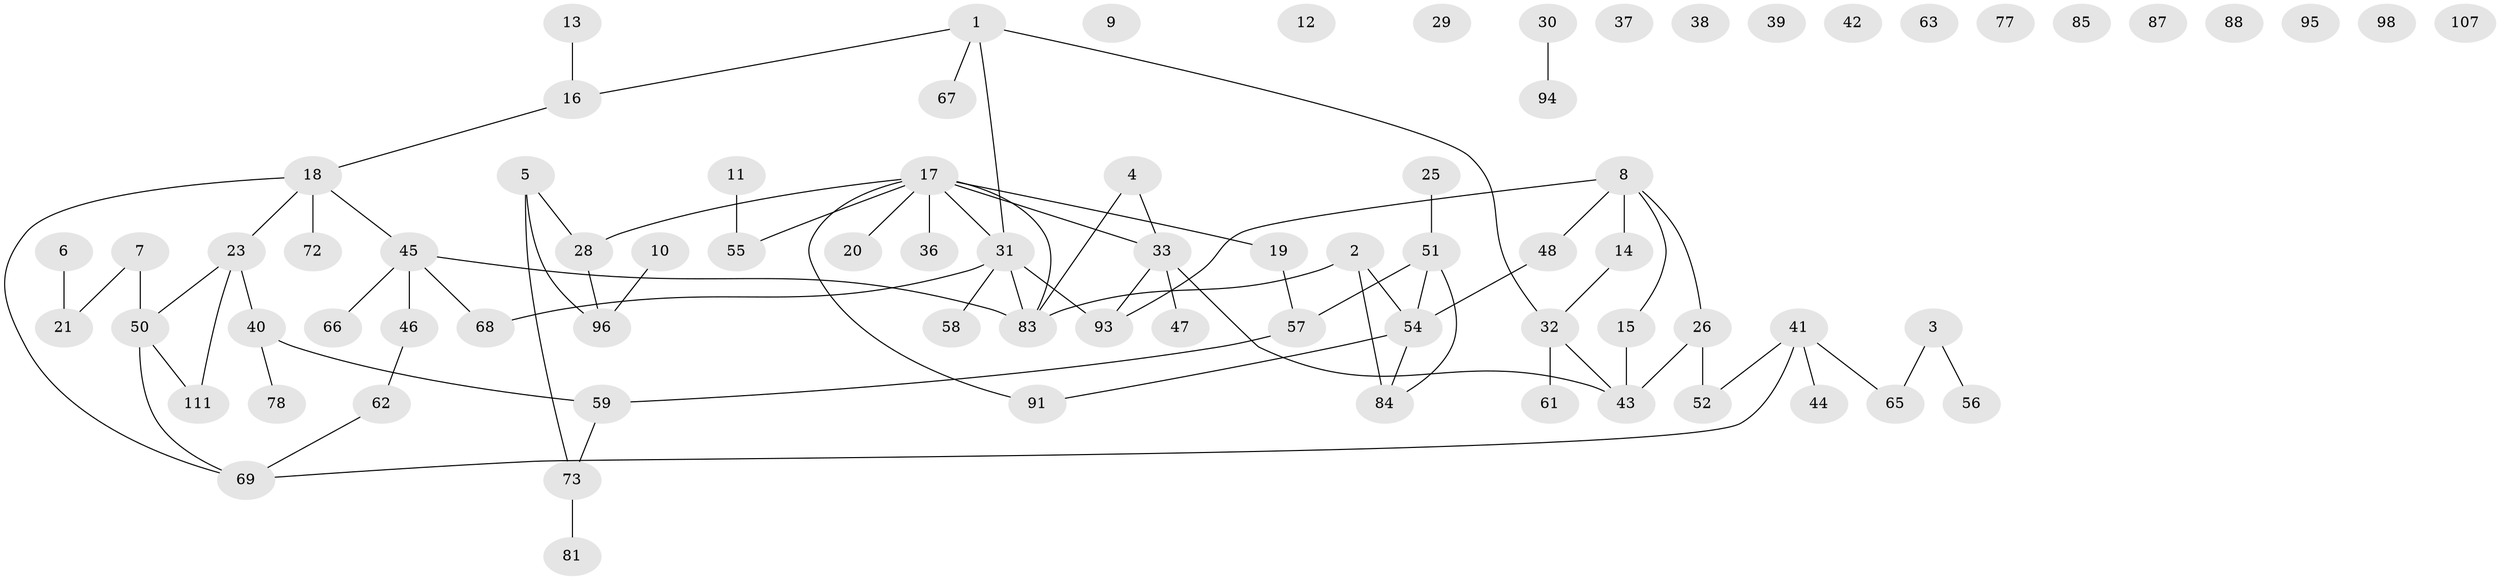 // Generated by graph-tools (version 1.1) at 2025/23/03/03/25 07:23:27]
// undirected, 78 vertices, 82 edges
graph export_dot {
graph [start="1"]
  node [color=gray90,style=filled];
  1 [super="+76"];
  2 [super="+80"];
  3 [super="+60"];
  4 [super="+105"];
  5 [super="+53"];
  6 [super="+49"];
  7 [super="+35"];
  8 [super="+97"];
  9;
  10 [super="+89"];
  11;
  12 [super="+22"];
  13 [super="+34"];
  14 [super="+75"];
  15 [super="+108"];
  16 [super="+24"];
  17 [super="+27"];
  18 [super="+64"];
  19;
  20 [super="+110"];
  21;
  23 [super="+102"];
  25;
  26 [super="+103"];
  28;
  29;
  30;
  31 [super="+92"];
  32 [super="+79"];
  33 [super="+90"];
  36;
  37;
  38;
  39;
  40;
  41 [super="+100"];
  42;
  43 [super="+70"];
  44;
  45 [super="+106"];
  46;
  47;
  48 [super="+86"];
  50 [super="+74"];
  51 [super="+99"];
  52;
  54 [super="+101"];
  55;
  56;
  57 [super="+82"];
  58;
  59 [super="+112"];
  61;
  62;
  63;
  65;
  66;
  67;
  68;
  69 [super="+71"];
  72;
  73 [super="+109"];
  77;
  78;
  81;
  83 [super="+113"];
  84 [super="+104"];
  85;
  87;
  88;
  91;
  93;
  94;
  95;
  96;
  98;
  107;
  111;
  1 -- 32;
  1 -- 67;
  1 -- 31;
  1 -- 16;
  2 -- 83;
  2 -- 54;
  2 -- 84 [weight=2];
  3 -- 56;
  3 -- 65;
  4 -- 33;
  4 -- 83;
  5 -- 28;
  5 -- 96;
  5 -- 73;
  6 -- 21;
  7 -- 21;
  7 -- 50;
  8 -- 48;
  8 -- 93;
  8 -- 26;
  8 -- 14;
  8 -- 15;
  10 -- 96;
  11 -- 55;
  13 -- 16;
  14 -- 32;
  15 -- 43;
  16 -- 18;
  17 -- 33;
  17 -- 19;
  17 -- 20;
  17 -- 36;
  17 -- 55;
  17 -- 91;
  17 -- 28;
  17 -- 83;
  17 -- 31;
  18 -- 23;
  18 -- 69;
  18 -- 72;
  18 -- 45;
  19 -- 57;
  23 -- 40;
  23 -- 111;
  23 -- 50;
  25 -- 51;
  26 -- 43;
  26 -- 52;
  28 -- 96;
  30 -- 94;
  31 -- 68;
  31 -- 83;
  31 -- 58;
  31 -- 93;
  32 -- 43;
  32 -- 61;
  33 -- 47;
  33 -- 93;
  33 -- 43;
  40 -- 78;
  40 -- 59;
  41 -- 52;
  41 -- 65;
  41 -- 44;
  41 -- 69;
  45 -- 46;
  45 -- 83;
  45 -- 66;
  45 -- 68;
  46 -- 62;
  48 -- 54;
  50 -- 111;
  50 -- 69;
  51 -- 57;
  51 -- 84;
  51 -- 54;
  54 -- 91;
  54 -- 84;
  57 -- 59;
  59 -- 73;
  62 -- 69;
  73 -- 81;
}
